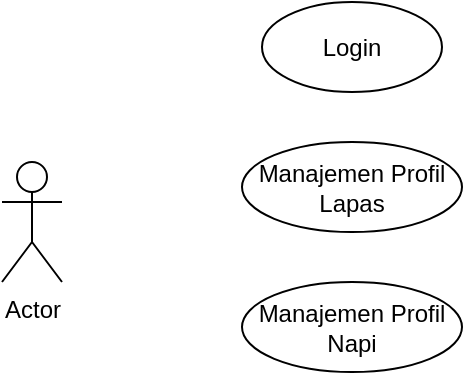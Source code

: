 <mxfile version="27.1.5">
  <diagram name="Usecase" id="0H1partbdlrxQ0h694eD">
    <mxGraphModel dx="1200" dy="567" grid="1" gridSize="10" guides="1" tooltips="1" connect="1" arrows="1" fold="1" page="1" pageScale="1" pageWidth="850" pageHeight="1100" math="0" shadow="0">
      <root>
        <mxCell id="0" />
        <mxCell id="1" parent="0" />
        <mxCell id="01zIyo6Mb1blFQx0SHFn-1" value="Actor" style="shape=umlActor;verticalLabelPosition=bottom;verticalAlign=top;html=1;outlineConnect=0;" vertex="1" parent="1">
          <mxGeometry x="40" y="140" width="30" height="60" as="geometry" />
        </mxCell>
        <mxCell id="01zIyo6Mb1blFQx0SHFn-2" value="Login" style="ellipse;whiteSpace=wrap;html=1;" vertex="1" parent="1">
          <mxGeometry x="170" y="60" width="90" height="45" as="geometry" />
        </mxCell>
        <mxCell id="01zIyo6Mb1blFQx0SHFn-3" value="Manajemen Profil Lapas" style="ellipse;whiteSpace=wrap;html=1;" vertex="1" parent="1">
          <mxGeometry x="160" y="130" width="110" height="45" as="geometry" />
        </mxCell>
        <mxCell id="01zIyo6Mb1blFQx0SHFn-4" value="Manajemen Profil Napi" style="ellipse;whiteSpace=wrap;html=1;" vertex="1" parent="1">
          <mxGeometry x="160" y="200" width="110" height="45" as="geometry" />
        </mxCell>
      </root>
    </mxGraphModel>
  </diagram>
</mxfile>

